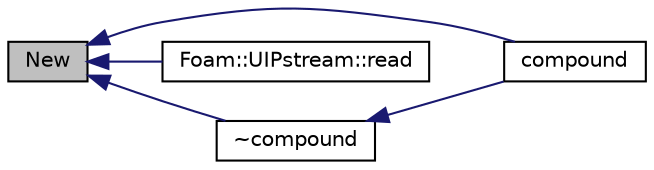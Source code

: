 digraph "New"
{
  bgcolor="transparent";
  edge [fontname="Helvetica",fontsize="10",labelfontname="Helvetica",labelfontsize="10"];
  node [fontname="Helvetica",fontsize="10",shape=record];
  rankdir="LR";
  Node1 [label="New",height=0.2,width=0.4,color="black", fillcolor="grey75", style="filled", fontcolor="black"];
  Node1 -> Node2 [dir="back",color="midnightblue",fontsize="10",style="solid",fontname="Helvetica"];
  Node2 [label="compound",height=0.2,width=0.4,color="black",URL="$a00335.html#a73a0e0103a597c22c270606809833aa4",tooltip="Construct null. "];
  Node1 -> Node3 [dir="back",color="midnightblue",fontsize="10",style="solid",fontname="Helvetica"];
  Node3 [label="Foam::UIPstream::read",height=0.2,width=0.4,color="black",URL="$a02830.html#a3d4b02e5b143d1a4ba9a5b34f11b4ed1",tooltip="Return next token from stream. "];
  Node1 -> Node4 [dir="back",color="midnightblue",fontsize="10",style="solid",fontname="Helvetica"];
  Node4 [label="~compound",height=0.2,width=0.4,color="black",URL="$a00335.html#ac72ea01a0ab1a180124806a8f76fe8df",tooltip="Destructor. "];
  Node4 -> Node2 [dir="back",color="midnightblue",fontsize="10",style="solid",fontname="Helvetica"];
}
